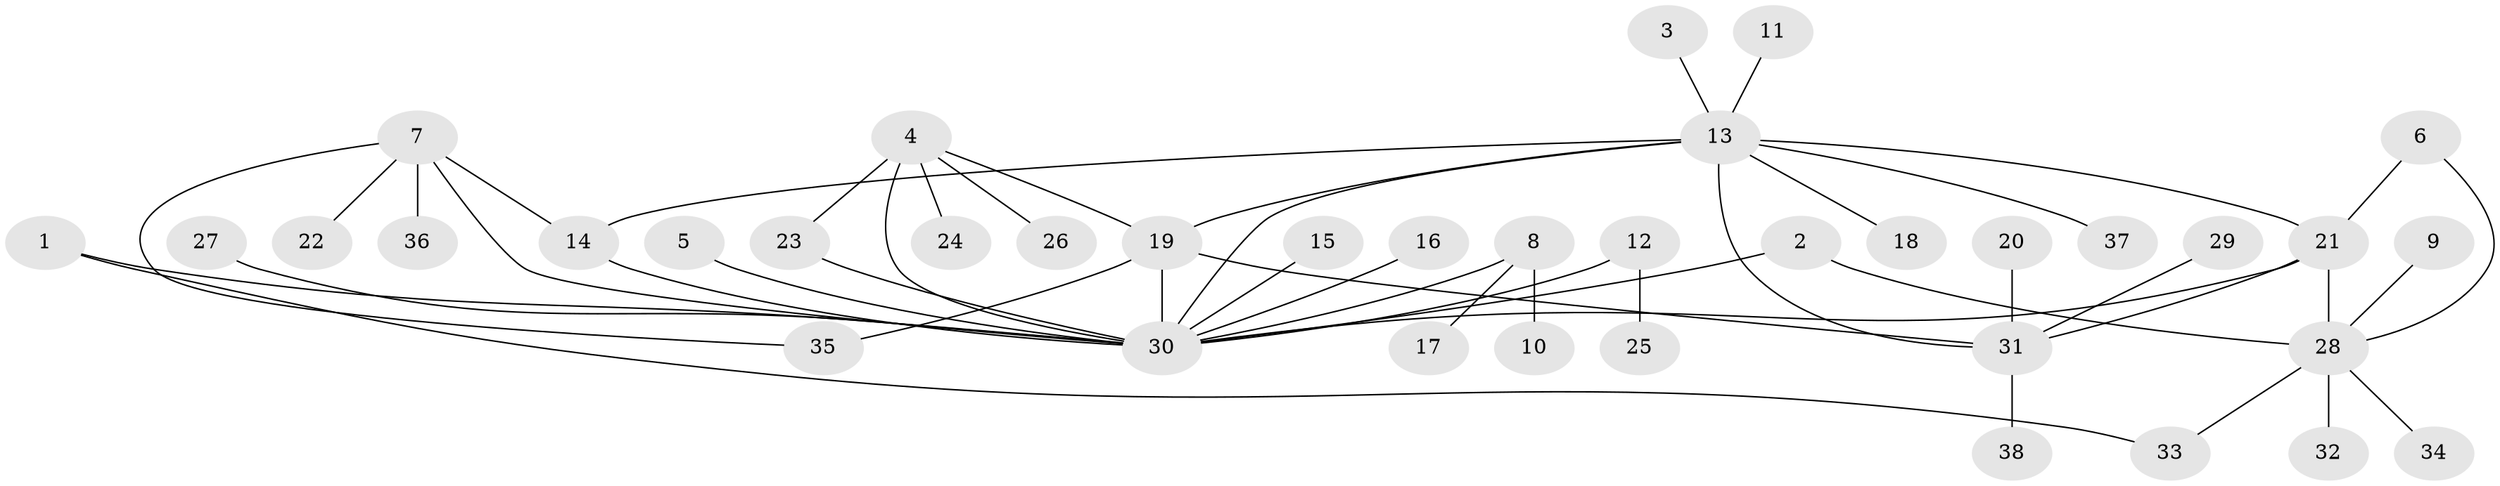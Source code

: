 // original degree distribution, {20: 0.016129032258064516, 10: 0.016129032258064516, 2: 0.3064516129032258, 7: 0.03225806451612903, 4: 0.0967741935483871, 1: 0.4032258064516129, 5: 0.016129032258064516, 6: 0.016129032258064516, 3: 0.0967741935483871}
// Generated by graph-tools (version 1.1) at 2025/36/03/04/25 23:36:57]
// undirected, 38 vertices, 49 edges
graph export_dot {
  node [color=gray90,style=filled];
  1;
  2;
  3;
  4;
  5;
  6;
  7;
  8;
  9;
  10;
  11;
  12;
  13;
  14;
  15;
  16;
  17;
  18;
  19;
  20;
  21;
  22;
  23;
  24;
  25;
  26;
  27;
  28;
  29;
  30;
  31;
  32;
  33;
  34;
  35;
  36;
  37;
  38;
  1 -- 30 [weight=1.0];
  1 -- 33 [weight=1.0];
  2 -- 28 [weight=1.0];
  2 -- 30 [weight=1.0];
  3 -- 13 [weight=1.0];
  4 -- 19 [weight=1.0];
  4 -- 23 [weight=1.0];
  4 -- 24 [weight=1.0];
  4 -- 26 [weight=1.0];
  4 -- 30 [weight=2.0];
  5 -- 30 [weight=1.0];
  6 -- 21 [weight=1.0];
  6 -- 28 [weight=1.0];
  7 -- 14 [weight=1.0];
  7 -- 22 [weight=1.0];
  7 -- 30 [weight=1.0];
  7 -- 35 [weight=1.0];
  7 -- 36 [weight=1.0];
  8 -- 10 [weight=1.0];
  8 -- 17 [weight=1.0];
  8 -- 30 [weight=2.0];
  9 -- 28 [weight=1.0];
  11 -- 13 [weight=1.0];
  12 -- 25 [weight=1.0];
  12 -- 30 [weight=1.0];
  13 -- 14 [weight=1.0];
  13 -- 18 [weight=1.0];
  13 -- 19 [weight=1.0];
  13 -- 21 [weight=1.0];
  13 -- 30 [weight=1.0];
  13 -- 31 [weight=1.0];
  13 -- 37 [weight=1.0];
  14 -- 30 [weight=1.0];
  15 -- 30 [weight=1.0];
  16 -- 30 [weight=1.0];
  19 -- 30 [weight=1.0];
  19 -- 31 [weight=1.0];
  19 -- 35 [weight=1.0];
  20 -- 31 [weight=1.0];
  21 -- 28 [weight=1.0];
  21 -- 30 [weight=1.0];
  21 -- 31 [weight=1.0];
  23 -- 30 [weight=1.0];
  27 -- 30 [weight=1.0];
  28 -- 32 [weight=3.0];
  28 -- 33 [weight=1.0];
  28 -- 34 [weight=2.0];
  29 -- 31 [weight=1.0];
  31 -- 38 [weight=1.0];
}
